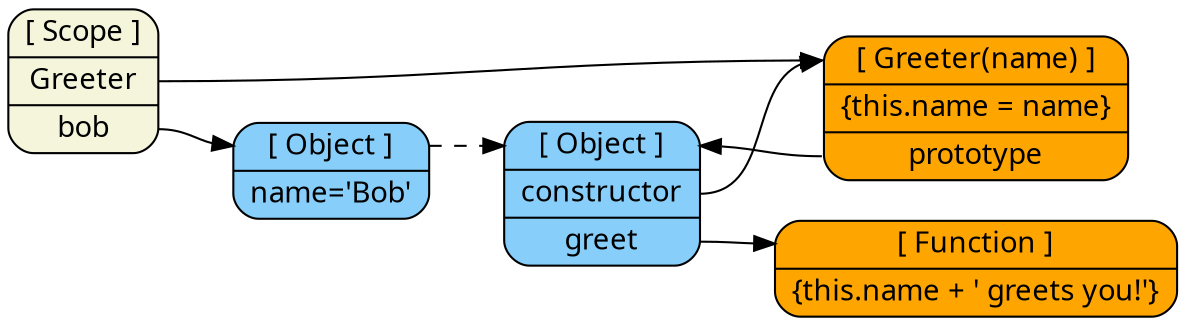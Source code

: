 digraph finite_state_machine {
  size="8.3,8"
  rankdir = "LR"
	node [fontname=Sans]

  /* Execution Contexts */
  node [shape=Mrecord, fillcolor=beige, style=filled];
  top [label="<__proto__>[ Scope ]|<Greeter>Greeter|<bob>bob"];

  /* Normal Objects */
  node [shape = Mrecord, fillcolor=lightskyblue, style=filled];
  ob_GreeterProto [label = "<__proto__>[ Object ]|<constructor>constructor|<greet>greet"];
  ob_bob [label = "<__proto__>[ Object ]|<name>name='Bob'"];

  /* Function Objects */
  node [shape = Mrecord, fillcolor=orange, style=filled];
  fn_Greeter [label="<__proto__>[ Greeter(name) ]|\{this.name = name\}|<prototype>prototype"];
  fn_greet [label="<__proto__>[ Function ]|\{this.name + ' greets you!'\}"];

  /* References */
  top:Greeter -> fn_Greeter:__proto__;
  top:bob -> ob_bob:__proto__;
  fn_Greeter:prototype -> ob_GreeterProto:__proto__;
  ob_GreeterProto:constructor -> fn_Greeter:__proto__;
  ob_GreeterProto:greet -> fn_greet:__proto__;

  /* Inheritance Chains */
  edge [style=dashed]
  ob_bob:__proto__ -> ob_GreeterProto:__proto__;

}

